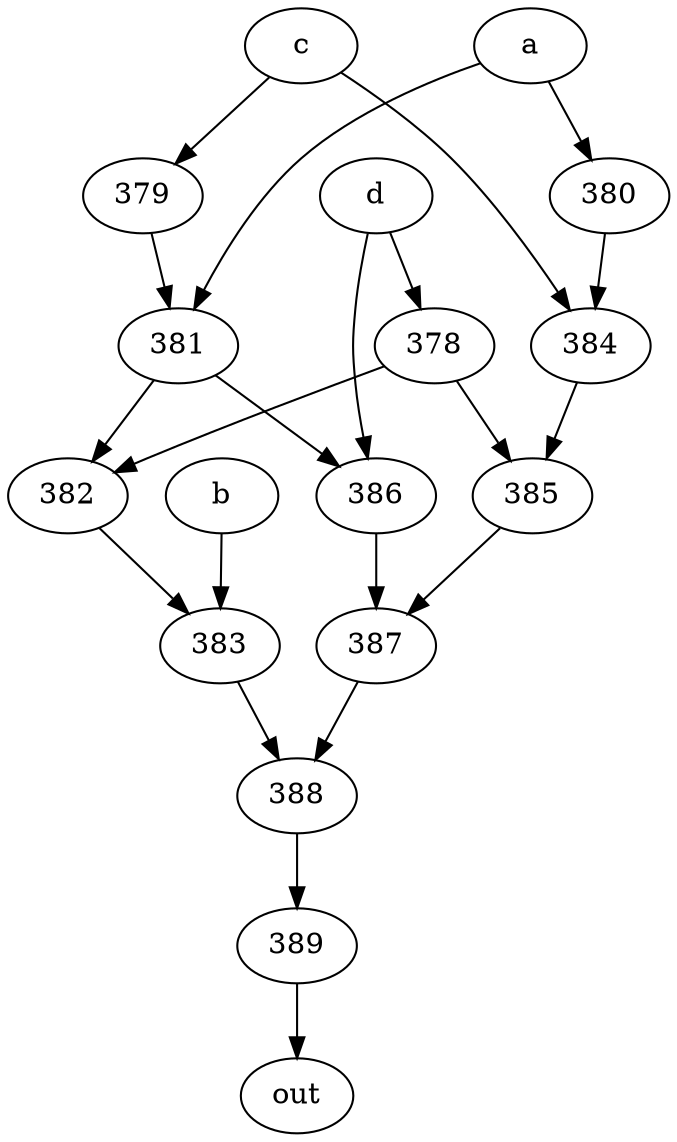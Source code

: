 strict digraph "" {
	389 -> out;
	a -> 380;
	a -> 381;
	380 -> 384;
	381 -> 382;
	381 -> 386;
	384 -> 385;
	382 -> 383;
	386 -> 387;
	b -> 383;
	383 -> 388;
	388 -> 389;
	c -> 384;
	c -> 379;
	379 -> 381;
	385 -> 387;
	d -> 386;
	d -> 378;
	378 -> 382;
	378 -> 385;
	387 -> 388;
}
